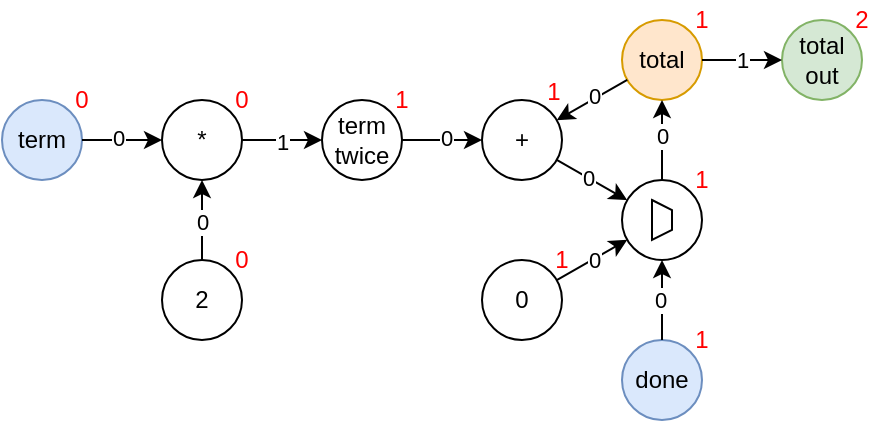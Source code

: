 <mxfile version="21.6.5" type="device">
  <diagram name="Page-1" id="HOeb2_0r_UO7-KNB635b">
    <mxGraphModel dx="230" dy="311" grid="1" gridSize="10" guides="1" tooltips="1" connect="1" arrows="1" fold="1" page="1" pageScale="1" pageWidth="827" pageHeight="1169" math="0" shadow="0">
      <root>
        <mxCell id="0" />
        <mxCell id="1" parent="0" />
        <mxCell id="2QIAtwPs8GK-e3JVez3W-1" value="term" style="ellipse;whiteSpace=wrap;html=1;aspect=fixed;fillColor=#dae8fc;strokeColor=#6c8ebf;" parent="1" vertex="1">
          <mxGeometry x="160" y="600" width="40" height="40" as="geometry" />
        </mxCell>
        <mxCell id="2QIAtwPs8GK-e3JVez3W-2" value="done" style="ellipse;whiteSpace=wrap;html=1;aspect=fixed;fillColor=#dae8fc;strokeColor=#6c8ebf;" parent="1" vertex="1">
          <mxGeometry x="470" y="720" width="40" height="40" as="geometry" />
        </mxCell>
        <mxCell id="2QIAtwPs8GK-e3JVez3W-3" value="total&lt;br&gt;out" style="ellipse;whiteSpace=wrap;html=1;aspect=fixed;fillColor=#d5e8d4;strokeColor=#82b366;" parent="1" vertex="1">
          <mxGeometry x="550" y="560" width="40" height="40" as="geometry" />
        </mxCell>
        <mxCell id="2QIAtwPs8GK-e3JVez3W-4" value="total" style="ellipse;whiteSpace=wrap;html=1;aspect=fixed;fillColor=#ffe6cc;strokeColor=#d79b00;" parent="1" vertex="1">
          <mxGeometry x="470" y="560" width="40" height="40" as="geometry" />
        </mxCell>
        <mxCell id="2QIAtwPs8GK-e3JVez3W-5" value="+" style="ellipse;whiteSpace=wrap;html=1;aspect=fixed;" parent="1" vertex="1">
          <mxGeometry x="400" y="600" width="40" height="40" as="geometry" />
        </mxCell>
        <mxCell id="2QIAtwPs8GK-e3JVez3W-6" value="" style="endArrow=classic;html=1;rounded=0;" parent="1" source="2QIAtwPs8GK-e3JVez3W-12" target="2QIAtwPs8GK-e3JVez3W-10" edge="1">
          <mxGeometry width="50" height="50" relative="1" as="geometry">
            <mxPoint x="330" y="660" as="sourcePoint" />
            <mxPoint x="380" y="610" as="targetPoint" />
          </mxGeometry>
        </mxCell>
        <mxCell id="2QIAtwPs8GK-e3JVez3W-24" value="1" style="edgeLabel;html=1;align=center;verticalAlign=middle;resizable=0;points=[];" parent="2QIAtwPs8GK-e3JVez3W-6" vertex="1" connectable="0">
          <mxGeometry y="-1" relative="1" as="geometry">
            <mxPoint as="offset" />
          </mxGeometry>
        </mxCell>
        <mxCell id="2QIAtwPs8GK-e3JVez3W-7" value="" style="endArrow=classic;html=1;rounded=0;" parent="1" source="2QIAtwPs8GK-e3JVez3W-4" target="2QIAtwPs8GK-e3JVez3W-5" edge="1">
          <mxGeometry width="50" height="50" relative="1" as="geometry">
            <mxPoint x="329" y="663" as="sourcePoint" />
            <mxPoint x="391" y="637" as="targetPoint" />
          </mxGeometry>
        </mxCell>
        <mxCell id="2QIAtwPs8GK-e3JVez3W-30" value="0" style="edgeLabel;html=1;align=center;verticalAlign=middle;resizable=0;points=[];" parent="2QIAtwPs8GK-e3JVez3W-7" vertex="1" connectable="0">
          <mxGeometry x="-0.083" y="-1" relative="1" as="geometry">
            <mxPoint as="offset" />
          </mxGeometry>
        </mxCell>
        <mxCell id="2QIAtwPs8GK-e3JVez3W-10" value="term&lt;br&gt;twice" style="ellipse;whiteSpace=wrap;html=1;aspect=fixed;" parent="1" vertex="1">
          <mxGeometry x="320" y="600" width="40" height="40" as="geometry" />
        </mxCell>
        <mxCell id="2QIAtwPs8GK-e3JVez3W-11" value="" style="endArrow=classic;html=1;rounded=0;" parent="1" source="2QIAtwPs8GK-e3JVez3W-10" target="2QIAtwPs8GK-e3JVez3W-5" edge="1">
          <mxGeometry width="50" height="50" relative="1" as="geometry">
            <mxPoint x="250" y="670" as="sourcePoint" />
            <mxPoint x="330" y="670" as="targetPoint" />
          </mxGeometry>
        </mxCell>
        <mxCell id="2QIAtwPs8GK-e3JVez3W-27" value="0" style="edgeLabel;html=1;align=center;verticalAlign=middle;resizable=0;points=[];" parent="2QIAtwPs8GK-e3JVez3W-11" vertex="1" connectable="0">
          <mxGeometry x="0.083" y="1" relative="1" as="geometry">
            <mxPoint as="offset" />
          </mxGeometry>
        </mxCell>
        <mxCell id="2QIAtwPs8GK-e3JVez3W-12" value="*" style="ellipse;whiteSpace=wrap;html=1;aspect=fixed;" parent="1" vertex="1">
          <mxGeometry x="240" y="600" width="40" height="40" as="geometry" />
        </mxCell>
        <mxCell id="2QIAtwPs8GK-e3JVez3W-14" value="2" style="ellipse;whiteSpace=wrap;html=1;aspect=fixed;" parent="1" vertex="1">
          <mxGeometry x="240" y="680" width="40" height="40" as="geometry" />
        </mxCell>
        <mxCell id="2QIAtwPs8GK-e3JVez3W-15" value="" style="endArrow=classic;html=1;rounded=0;" parent="1" source="2QIAtwPs8GK-e3JVez3W-14" target="2QIAtwPs8GK-e3JVez3W-12" edge="1">
          <mxGeometry width="50" height="50" relative="1" as="geometry">
            <mxPoint x="290" y="630" as="sourcePoint" />
            <mxPoint x="330" y="630" as="targetPoint" />
          </mxGeometry>
        </mxCell>
        <mxCell id="2QIAtwPs8GK-e3JVez3W-26" value="0" style="edgeLabel;html=1;align=center;verticalAlign=middle;resizable=0;points=[];" parent="2QIAtwPs8GK-e3JVez3W-15" vertex="1" connectable="0">
          <mxGeometry x="-0.033" relative="1" as="geometry">
            <mxPoint as="offset" />
          </mxGeometry>
        </mxCell>
        <mxCell id="2QIAtwPs8GK-e3JVez3W-16" value="" style="endArrow=classic;html=1;rounded=0;" parent="1" source="2QIAtwPs8GK-e3JVez3W-1" target="2QIAtwPs8GK-e3JVez3W-12" edge="1">
          <mxGeometry width="50" height="50" relative="1" as="geometry">
            <mxPoint x="241" y="587" as="sourcePoint" />
            <mxPoint x="259" y="613" as="targetPoint" />
          </mxGeometry>
        </mxCell>
        <mxCell id="2QIAtwPs8GK-e3JVez3W-25" value="0" style="edgeLabel;html=1;align=center;verticalAlign=middle;resizable=0;points=[];" parent="2QIAtwPs8GK-e3JVez3W-16" vertex="1" connectable="0">
          <mxGeometry x="-0.1" y="1" relative="1" as="geometry">
            <mxPoint as="offset" />
          </mxGeometry>
        </mxCell>
        <mxCell id="2QIAtwPs8GK-e3JVez3W-17" value="" style="ellipse;whiteSpace=wrap;html=1;aspect=fixed;" parent="1" vertex="1">
          <mxGeometry x="470" y="640" width="40" height="40" as="geometry" />
        </mxCell>
        <mxCell id="2QIAtwPs8GK-e3JVez3W-18" value="0" style="ellipse;whiteSpace=wrap;html=1;aspect=fixed;" parent="1" vertex="1">
          <mxGeometry x="400" y="680" width="40" height="40" as="geometry" />
        </mxCell>
        <mxCell id="2QIAtwPs8GK-e3JVez3W-19" value="" style="endArrow=classic;html=1;rounded=0;" parent="1" source="2QIAtwPs8GK-e3JVez3W-5" target="2QIAtwPs8GK-e3JVez3W-17" edge="1">
          <mxGeometry width="50" height="50" relative="1" as="geometry">
            <mxPoint x="492" y="599" as="sourcePoint" />
            <mxPoint x="448" y="621" as="targetPoint" />
          </mxGeometry>
        </mxCell>
        <mxCell id="2QIAtwPs8GK-e3JVez3W-28" value="0" style="edgeLabel;html=1;align=center;verticalAlign=middle;resizable=0;points=[];" parent="2QIAtwPs8GK-e3JVez3W-19" vertex="1" connectable="0">
          <mxGeometry x="-0.147" relative="1" as="geometry">
            <mxPoint as="offset" />
          </mxGeometry>
        </mxCell>
        <mxCell id="2QIAtwPs8GK-e3JVez3W-20" value="" style="endArrow=classic;html=1;rounded=0;" parent="1" source="2QIAtwPs8GK-e3JVez3W-2" target="2QIAtwPs8GK-e3JVez3W-17" edge="1">
          <mxGeometry width="50" height="50" relative="1" as="geometry">
            <mxPoint x="448" y="639" as="sourcePoint" />
            <mxPoint x="492" y="661" as="targetPoint" />
          </mxGeometry>
        </mxCell>
        <mxCell id="2QIAtwPs8GK-e3JVez3W-31" value="0" style="edgeLabel;html=1;align=center;verticalAlign=middle;resizable=0;points=[];" parent="2QIAtwPs8GK-e3JVez3W-20" vertex="1" connectable="0">
          <mxGeometry x="0.002" y="1" relative="1" as="geometry">
            <mxPoint as="offset" />
          </mxGeometry>
        </mxCell>
        <mxCell id="2QIAtwPs8GK-e3JVez3W-21" value="" style="endArrow=classic;html=1;rounded=0;" parent="1" source="2QIAtwPs8GK-e3JVez3W-18" target="2QIAtwPs8GK-e3JVez3W-17" edge="1">
          <mxGeometry width="50" height="50" relative="1" as="geometry">
            <mxPoint x="438" y="701" as="sourcePoint" />
            <mxPoint x="482" y="679" as="targetPoint" />
          </mxGeometry>
        </mxCell>
        <mxCell id="2QIAtwPs8GK-e3JVez3W-32" value="0" style="edgeLabel;html=1;align=center;verticalAlign=middle;resizable=0;points=[];" parent="2QIAtwPs8GK-e3JVez3W-21" vertex="1" connectable="0">
          <mxGeometry x="0.033" relative="1" as="geometry">
            <mxPoint as="offset" />
          </mxGeometry>
        </mxCell>
        <mxCell id="2QIAtwPs8GK-e3JVez3W-22" value="" style="endArrow=classic;html=1;rounded=0;" parent="1" source="2QIAtwPs8GK-e3JVez3W-17" target="2QIAtwPs8GK-e3JVez3W-4" edge="1">
          <mxGeometry width="50" height="50" relative="1" as="geometry">
            <mxPoint x="500" y="730" as="sourcePoint" />
            <mxPoint x="500" y="690" as="targetPoint" />
          </mxGeometry>
        </mxCell>
        <mxCell id="2QIAtwPs8GK-e3JVez3W-29" value="0" style="edgeLabel;html=1;align=center;verticalAlign=middle;resizable=0;points=[];" parent="2QIAtwPs8GK-e3JVez3W-22" vertex="1" connectable="0">
          <mxGeometry x="0.133" relative="1" as="geometry">
            <mxPoint as="offset" />
          </mxGeometry>
        </mxCell>
        <mxCell id="2QIAtwPs8GK-e3JVez3W-23" value="" style="endArrow=classic;html=1;rounded=0;" parent="1" source="2QIAtwPs8GK-e3JVez3W-4" target="2QIAtwPs8GK-e3JVez3W-3" edge="1">
          <mxGeometry width="50" height="50" relative="1" as="geometry">
            <mxPoint x="482" y="599" as="sourcePoint" />
            <mxPoint x="438" y="621" as="targetPoint" />
          </mxGeometry>
        </mxCell>
        <mxCell id="2QIAtwPs8GK-e3JVez3W-33" value="1" style="edgeLabel;html=1;align=center;verticalAlign=middle;resizable=0;points=[];" parent="2QIAtwPs8GK-e3JVez3W-23" vertex="1" connectable="0">
          <mxGeometry x="0.083" y="-1" relative="1" as="geometry">
            <mxPoint x="-2" y="-1" as="offset" />
          </mxGeometry>
        </mxCell>
        <mxCell id="2QIAtwPs8GK-e3JVez3W-34" value="0" style="text;html=1;strokeColor=none;fillColor=none;align=center;verticalAlign=middle;whiteSpace=wrap;rounded=0;fontColor=#FF0000;" parent="1" vertex="1">
          <mxGeometry x="190" y="590" width="20" height="20" as="geometry" />
        </mxCell>
        <mxCell id="2QIAtwPs8GK-e3JVez3W-35" value="0" style="text;html=1;strokeColor=none;fillColor=none;align=center;verticalAlign=middle;whiteSpace=wrap;rounded=0;fontColor=#FF0000;" parent="1" vertex="1">
          <mxGeometry x="270" y="590" width="20" height="20" as="geometry" />
        </mxCell>
        <mxCell id="2QIAtwPs8GK-e3JVez3W-36" value="0" style="text;html=1;strokeColor=none;fillColor=none;align=center;verticalAlign=middle;whiteSpace=wrap;rounded=0;fontColor=#FF0000;" parent="1" vertex="1">
          <mxGeometry x="270" y="670" width="20" height="20" as="geometry" />
        </mxCell>
        <mxCell id="2QIAtwPs8GK-e3JVez3W-37" value="1" style="text;html=1;strokeColor=none;fillColor=none;align=center;verticalAlign=middle;whiteSpace=wrap;rounded=0;fontColor=#FF0000;" parent="1" vertex="1">
          <mxGeometry x="350" y="590" width="20" height="20" as="geometry" />
        </mxCell>
        <mxCell id="2QIAtwPs8GK-e3JVez3W-38" value="1" style="text;html=1;strokeColor=none;fillColor=none;align=center;verticalAlign=middle;whiteSpace=wrap;rounded=0;fontColor=#FF0000;" parent="1" vertex="1">
          <mxGeometry x="426" y="586" width="20" height="20" as="geometry" />
        </mxCell>
        <mxCell id="2QIAtwPs8GK-e3JVez3W-39" value="1" style="text;html=1;strokeColor=none;fillColor=none;align=center;verticalAlign=middle;whiteSpace=wrap;rounded=0;fontColor=#FF0000;" parent="1" vertex="1">
          <mxGeometry x="430" y="670" width="20" height="20" as="geometry" />
        </mxCell>
        <mxCell id="2QIAtwPs8GK-e3JVez3W-40" value="1" style="text;html=1;strokeColor=none;fillColor=none;align=center;verticalAlign=middle;whiteSpace=wrap;rounded=0;fontColor=#FF0000;" parent="1" vertex="1">
          <mxGeometry x="500" y="710" width="20" height="20" as="geometry" />
        </mxCell>
        <mxCell id="2QIAtwPs8GK-e3JVez3W-41" value="1" style="text;html=1;strokeColor=none;fillColor=none;align=center;verticalAlign=middle;whiteSpace=wrap;rounded=0;fontColor=#FF0000;" parent="1" vertex="1">
          <mxGeometry x="500" y="630" width="20" height="20" as="geometry" />
        </mxCell>
        <mxCell id="2QIAtwPs8GK-e3JVez3W-42" value="1" style="text;html=1;strokeColor=none;fillColor=none;align=center;verticalAlign=middle;whiteSpace=wrap;rounded=0;fontColor=#FF0000;" parent="1" vertex="1">
          <mxGeometry x="500" y="550" width="20" height="20" as="geometry" />
        </mxCell>
        <mxCell id="2QIAtwPs8GK-e3JVez3W-43" value="2" style="text;html=1;strokeColor=none;fillColor=none;align=center;verticalAlign=middle;whiteSpace=wrap;rounded=0;fontColor=#FF0000;" parent="1" vertex="1">
          <mxGeometry x="580" y="550" width="20" height="20" as="geometry" />
        </mxCell>
        <mxCell id="wQpukkS5XC3HpceBhv83-1" value="" style="shape=trapezoid;perimeter=trapezoidPerimeter;whiteSpace=wrap;html=1;fixedSize=1;rotation=90;size=5;" vertex="1" parent="1">
          <mxGeometry x="480" y="655" width="20" height="10" as="geometry" />
        </mxCell>
      </root>
    </mxGraphModel>
  </diagram>
</mxfile>

